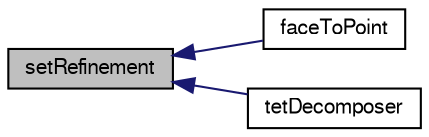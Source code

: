 digraph "setRefinement"
{
  bgcolor="transparent";
  edge [fontname="FreeSans",fontsize="10",labelfontname="FreeSans",labelfontsize="10"];
  node [fontname="FreeSans",fontsize="10",shape=record];
  rankdir="LR";
  Node1368 [label="setRefinement",height=0.2,width=0.4,color="black", fillcolor="grey75", style="filled", fontcolor="black"];
  Node1368 -> Node1369 [dir="back",color="midnightblue",fontsize="10",style="solid",fontname="FreeSans"];
  Node1369 [label="faceToPoint",height=0.2,width=0.4,color="black",URL="$a21726.html#a3bc47ec88778919001d47470af655729",tooltip="From face to tet point. "];
  Node1368 -> Node1370 [dir="back",color="midnightblue",fontsize="10",style="solid",fontname="FreeSans"];
  Node1370 [label="tetDecomposer",height=0.2,width=0.4,color="black",URL="$a21726.html#a724c17a56c629cccd769935f639ff0dd",tooltip="Construct from mesh. "];
}
